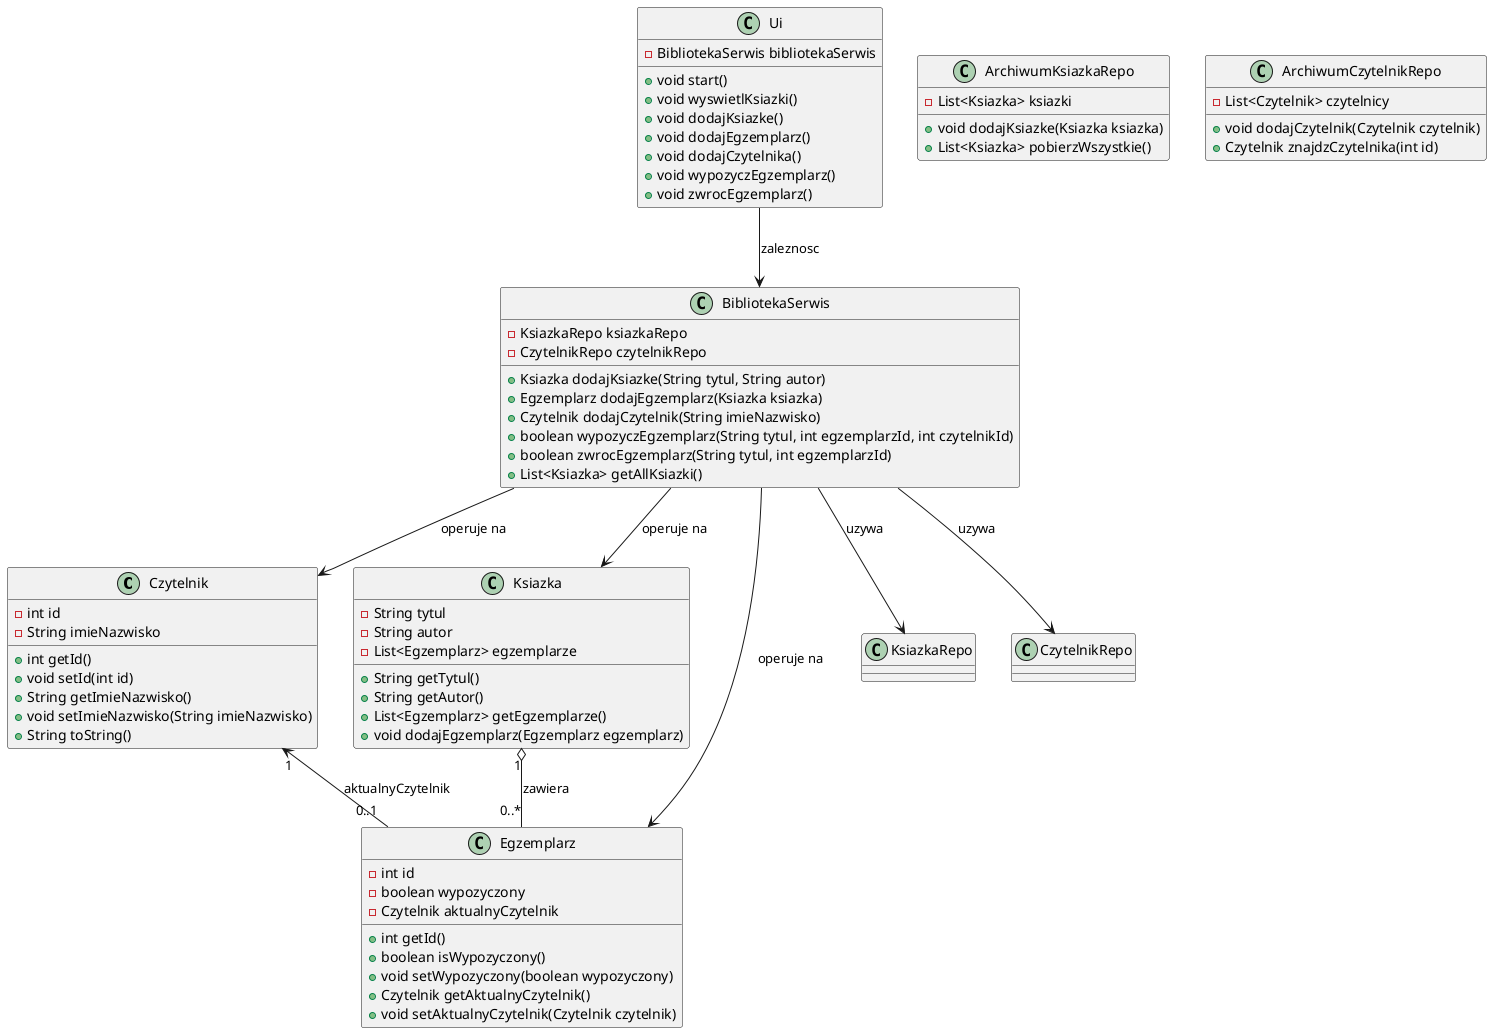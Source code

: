 @startuml

' Definicje klas
class Czytelnik {
    - int id
    - String imieNazwisko
    + int getId()
    + void setId(int id)
    + String getImieNazwisko()
    + void setImieNazwisko(String imieNazwisko)
    + String toString()
}

class Ksiazka {
    - String tytul
    - String autor
    - List<Egzemplarz> egzemplarze
    + String getTytul()
    + String getAutor()
    + List<Egzemplarz> getEgzemplarze()
    + void dodajEgzemplarz(Egzemplarz egzemplarz)
}

class Egzemplarz {
    - int id
    - boolean wypozyczony
    - Czytelnik aktualnyCzytelnik
    + int getId()
    + boolean isWypozyczony()
    + void setWypozyczony(boolean wypozyczony)
    + Czytelnik getAktualnyCzytelnik()
    + void setAktualnyCzytelnik(Czytelnik czytelnik)
}

class BibliotekaSerwis {
    - KsiazkaRepo ksiazkaRepo
    - CzytelnikRepo czytelnikRepo
    + Ksiazka dodajKsiazke(String tytul, String autor)
    + Egzemplarz dodajEgzemplarz(Ksiazka ksiazka)
    + Czytelnik dodajCzytelnik(String imieNazwisko)
    + boolean wypozyczEgzemplarz(String tytul, int egzemplarzId, int czytelnikId)
    + boolean zwrocEgzemplarz(String tytul, int egzemplarzId)
    + List<Ksiazka> getAllKsiazki()
}

class ArchiwumKsiazkaRepo {
    - List<Ksiazka> ksiazki
    + void dodajKsiazke(Ksiazka ksiazka)
    + List<Ksiazka> pobierzWszystkie()
}

class ArchiwumCzytelnikRepo {
    - List<Czytelnik> czytelnicy
    + void dodajCzytelnik(Czytelnik czytelnik)
    + Czytelnik znajdzCzytelnika(int id)
}

class Ui {
    - BibliotekaSerwis bibliotekaSerwis
    + void start()
    + void wyswietlKsiazki()
    + void dodajKsiazke()
    + void dodajEgzemplarz()
    + void dodajCzytelnika()
    + void wypozyczEgzemplarz()
    + void zwrocEgzemplarz()
}

' Relacje miedzy klasami
Ksiazka "1" o-- "0..*" Egzemplarz : zawiera
Czytelnik "1" <-- "0..1" Egzemplarz : aktualnyCzytelnik
BibliotekaSerwis --> KsiazkaRepo : uzywa
BibliotekaSerwis --> CzytelnikRepo : uzywa
BibliotekaSerwis --> Ksiazka : operuje na
BibliotekaSerwis --> Egzemplarz : operuje na
BibliotekaSerwis --> Czytelnik : operuje na
Ui --> BibliotekaSerwis : zaleznosc

@enduml

